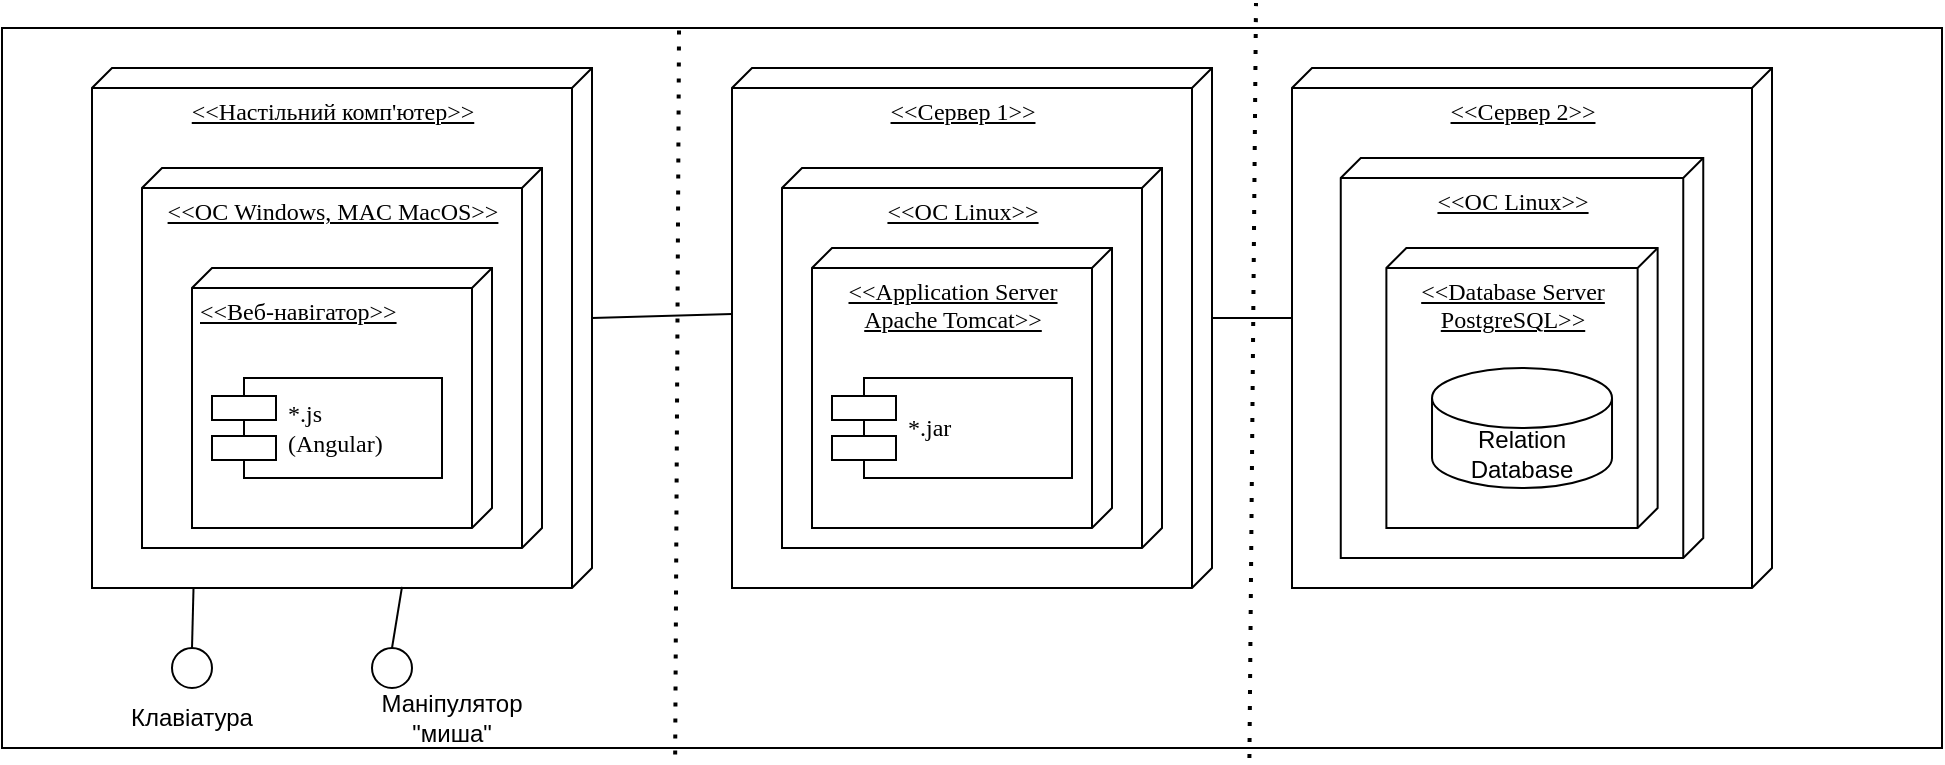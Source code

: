 <mxfile version="22.0.4" type="github">
  <diagram name="Page-1" id="5f0bae14-7c28-e335-631c-24af17079c00">
    <mxGraphModel dx="1014" dy="579" grid="1" gridSize="10" guides="1" tooltips="1" connect="1" arrows="1" fold="1" page="1" pageScale="1" pageWidth="1100" pageHeight="850" background="none" math="0" shadow="0">
      <root>
        <mxCell id="0" />
        <mxCell id="1" parent="0" />
        <mxCell id="G_C1KOOZ0MOqbgJiK-jq-10" value="" style="rounded=0;whiteSpace=wrap;html=1;" vertex="1" parent="1">
          <mxGeometry x="55" y="50" width="970" height="360" as="geometry" />
        </mxCell>
        <mxCell id="39150e848f15840c-1" value="&amp;lt;&amp;lt;Настільний комп&#39;ютер&amp;gt;&amp;gt;" style="verticalAlign=top;align=center;spacingTop=8;spacingLeft=2;spacingRight=12;shape=cube;size=10;direction=south;fontStyle=4;html=1;rounded=0;shadow=0;comic=0;labelBackgroundColor=none;strokeWidth=1;fontFamily=Verdana;fontSize=12" parent="1" vertex="1">
          <mxGeometry x="100" y="70" width="250" height="260" as="geometry" />
        </mxCell>
        <mxCell id="39150e848f15840c-2" value="&amp;lt;&amp;lt;Сервер 1&amp;gt;&amp;gt;" style="verticalAlign=top;align=center;spacingTop=8;spacingLeft=2;spacingRight=12;shape=cube;size=10;direction=south;fontStyle=4;html=1;rounded=0;shadow=0;comic=0;labelBackgroundColor=none;strokeWidth=1;fontFamily=Verdana;fontSize=12" parent="1" vertex="1">
          <mxGeometry x="420" y="70" width="240" height="260" as="geometry" />
        </mxCell>
        <mxCell id="39150e848f15840c-3" value="&amp;lt;&amp;lt;Сервер 2&amp;gt;&amp;gt;" style="verticalAlign=top;align=center;spacingTop=8;spacingLeft=2;spacingRight=12;shape=cube;size=10;direction=south;fontStyle=4;html=1;rounded=0;shadow=0;comic=0;labelBackgroundColor=none;strokeWidth=1;fontFamily=Verdana;fontSize=12" parent="1" vertex="1">
          <mxGeometry x="700" y="70" width="240" height="260" as="geometry" />
        </mxCell>
        <mxCell id="G_C1KOOZ0MOqbgJiK-jq-2" value="&amp;lt;&amp;lt;ОС Windows, MAC MacOS&amp;gt;&amp;gt;" style="verticalAlign=top;align=center;spacingTop=8;spacingLeft=2;spacingRight=12;shape=cube;size=10;direction=south;fontStyle=4;html=1;rounded=0;shadow=0;comic=0;labelBackgroundColor=none;strokeWidth=1;fontFamily=Verdana;fontSize=12" vertex="1" parent="1">
          <mxGeometry x="125" y="120" width="200" height="190" as="geometry" />
        </mxCell>
        <mxCell id="G_C1KOOZ0MOqbgJiK-jq-1" value="&amp;lt;&amp;lt;Веб-навігатор&amp;gt;&amp;gt;" style="verticalAlign=top;align=left;spacingTop=8;spacingLeft=2;spacingRight=12;shape=cube;size=10;direction=south;fontStyle=4;html=1;rounded=0;shadow=0;comic=0;labelBackgroundColor=none;strokeWidth=1;fontFamily=Verdana;fontSize=12" vertex="1" parent="1">
          <mxGeometry x="150" y="170" width="150" height="130" as="geometry" />
        </mxCell>
        <mxCell id="39150e848f15840c-5" value="*.js&lt;br&gt;(Angular)" style="shape=component;align=left;spacingLeft=36;rounded=0;shadow=0;comic=0;labelBackgroundColor=none;strokeWidth=1;fontFamily=Verdana;fontSize=12;html=1;" parent="1" vertex="1">
          <mxGeometry x="160" y="225" width="115" height="50" as="geometry" />
        </mxCell>
        <mxCell id="G_C1KOOZ0MOqbgJiK-jq-3" value="&amp;lt;&amp;lt;ОС Linux&amp;gt;&amp;gt;" style="verticalAlign=top;align=center;spacingTop=8;spacingLeft=2;spacingRight=12;shape=cube;size=10;direction=south;fontStyle=4;html=1;rounded=0;shadow=0;comic=0;labelBackgroundColor=none;strokeWidth=1;fontFamily=Verdana;fontSize=12" vertex="1" parent="1">
          <mxGeometry x="445" y="120" width="190" height="190" as="geometry" />
        </mxCell>
        <mxCell id="G_C1KOOZ0MOqbgJiK-jq-4" value="&amp;lt;&amp;lt;Application Server&lt;br&gt;Apache Tomcat&amp;gt;&amp;gt;" style="verticalAlign=top;align=center;spacingTop=8;spacingLeft=2;spacingRight=12;shape=cube;size=10;direction=south;fontStyle=4;html=1;rounded=0;shadow=0;comic=0;labelBackgroundColor=none;strokeWidth=1;fontFamily=Verdana;fontSize=12" vertex="1" parent="1">
          <mxGeometry x="460" y="160" width="150" height="140" as="geometry" />
        </mxCell>
        <mxCell id="39150e848f15840c-7" value="*.jar" style="shape=component;align=left;spacingLeft=36;rounded=0;shadow=0;comic=0;labelBackgroundColor=none;strokeWidth=1;fontFamily=Verdana;fontSize=12;html=1;" parent="1" vertex="1">
          <mxGeometry x="470" y="225" width="120" height="50" as="geometry" />
        </mxCell>
        <mxCell id="G_C1KOOZ0MOqbgJiK-jq-5" value="&amp;lt;&amp;lt;ОС Linux&amp;gt;&amp;gt;" style="verticalAlign=top;align=center;spacingTop=8;spacingLeft=2;spacingRight=12;shape=cube;size=10;direction=south;fontStyle=4;html=1;rounded=0;shadow=0;comic=0;labelBackgroundColor=none;strokeWidth=1;fontFamily=Verdana;fontSize=12" vertex="1" parent="1">
          <mxGeometry x="724.38" y="115" width="181.25" height="200" as="geometry" />
        </mxCell>
        <mxCell id="G_C1KOOZ0MOqbgJiK-jq-6" value="&amp;lt;&amp;lt;Database Server&lt;br&gt;PostgreSQL&amp;gt;&amp;gt;" style="verticalAlign=top;align=center;spacingTop=8;spacingLeft=2;spacingRight=12;shape=cube;size=10;direction=south;fontStyle=4;html=1;rounded=0;shadow=0;comic=0;labelBackgroundColor=none;strokeWidth=1;fontFamily=Verdana;fontSize=12" vertex="1" parent="1">
          <mxGeometry x="747.19" y="160" width="135.63" height="140" as="geometry" />
        </mxCell>
        <mxCell id="G_C1KOOZ0MOqbgJiK-jq-12" value="" style="endArrow=none;dashed=1;html=1;dashPattern=1 3;strokeWidth=2;rounded=0;exitX=0.347;exitY=1.009;exitDx=0;exitDy=0;exitPerimeter=0;entryX=0.349;entryY=-0.007;entryDx=0;entryDy=0;entryPerimeter=0;" edge="1" parent="1" source="G_C1KOOZ0MOqbgJiK-jq-10" target="G_C1KOOZ0MOqbgJiK-jq-10">
          <mxGeometry width="50" height="50" relative="1" as="geometry">
            <mxPoint x="490" y="260" as="sourcePoint" />
            <mxPoint x="540" y="210" as="targetPoint" />
          </mxGeometry>
        </mxCell>
        <mxCell id="G_C1KOOZ0MOqbgJiK-jq-13" value="" style="endArrow=none;dashed=1;html=1;dashPattern=1 3;strokeWidth=2;rounded=0;exitX=0.643;exitY=1.014;exitDx=0;exitDy=0;exitPerimeter=0;entryX=0.349;entryY=-0.007;entryDx=0;entryDy=0;entryPerimeter=0;" edge="1" parent="1" source="G_C1KOOZ0MOqbgJiK-jq-10">
          <mxGeometry width="50" height="50" relative="1" as="geometry">
            <mxPoint x="680" y="372.5" as="sourcePoint" />
            <mxPoint x="682" y="37.5" as="targetPoint" />
          </mxGeometry>
        </mxCell>
        <mxCell id="G_C1KOOZ0MOqbgJiK-jq-14" value="" style="endArrow=none;html=1;rounded=0;exitX=0;exitY=0;exitDx=125;exitDy=0;exitPerimeter=0;" edge="1" parent="1" source="39150e848f15840c-1">
          <mxGeometry width="50" height="50" relative="1" as="geometry">
            <mxPoint x="490" y="260" as="sourcePoint" />
            <mxPoint x="420" y="193" as="targetPoint" />
            <Array as="points" />
          </mxGeometry>
        </mxCell>
        <mxCell id="G_C1KOOZ0MOqbgJiK-jq-16" value="" style="endArrow=none;html=1;rounded=0;exitX=0;exitY=0;exitDx=125;exitDy=0;exitPerimeter=0;" edge="1" parent="1" source="39150e848f15840c-2">
          <mxGeometry width="50" height="50" relative="1" as="geometry">
            <mxPoint x="500" y="240" as="sourcePoint" />
            <mxPoint x="700" y="195" as="targetPoint" />
          </mxGeometry>
        </mxCell>
        <mxCell id="G_C1KOOZ0MOqbgJiK-jq-17" value="" style="ellipse;whiteSpace=wrap;html=1;aspect=fixed;" vertex="1" parent="1">
          <mxGeometry x="140" y="360" width="20" height="20" as="geometry" />
        </mxCell>
        <mxCell id="G_C1KOOZ0MOqbgJiK-jq-18" value="" style="ellipse;whiteSpace=wrap;html=1;aspect=fixed;" vertex="1" parent="1">
          <mxGeometry x="240" y="360" width="20" height="20" as="geometry" />
        </mxCell>
        <mxCell id="G_C1KOOZ0MOqbgJiK-jq-23" value="" style="endArrow=none;html=1;rounded=0;exitX=0.5;exitY=0;exitDx=0;exitDy=0;entryX=0.998;entryY=0.38;entryDx=0;entryDy=0;entryPerimeter=0;" edge="1" parent="1" source="G_C1KOOZ0MOqbgJiK-jq-18" target="39150e848f15840c-1">
          <mxGeometry width="50" height="50" relative="1" as="geometry">
            <mxPoint x="500" y="240" as="sourcePoint" />
            <mxPoint x="550" y="190" as="targetPoint" />
          </mxGeometry>
        </mxCell>
        <mxCell id="G_C1KOOZ0MOqbgJiK-jq-24" value="" style="endArrow=none;html=1;rounded=0;exitX=0.5;exitY=0;exitDx=0;exitDy=0;entryX=1.001;entryY=0.797;entryDx=0;entryDy=0;entryPerimeter=0;" edge="1" parent="1" source="G_C1KOOZ0MOqbgJiK-jq-17" target="39150e848f15840c-1">
          <mxGeometry width="50" height="50" relative="1" as="geometry">
            <mxPoint x="500" y="240" as="sourcePoint" />
            <mxPoint x="550" y="190" as="targetPoint" />
          </mxGeometry>
        </mxCell>
        <mxCell id="G_C1KOOZ0MOqbgJiK-jq-26" value="Маніпулятор&lt;br&gt;&quot;миша&quot;" style="text;html=1;strokeColor=none;fillColor=none;align=center;verticalAlign=middle;whiteSpace=wrap;rounded=0;" vertex="1" parent="1">
          <mxGeometry x="250" y="380" width="60" height="30" as="geometry" />
        </mxCell>
        <mxCell id="G_C1KOOZ0MOqbgJiK-jq-27" value="Клавіатура" style="text;html=1;strokeColor=none;fillColor=none;align=center;verticalAlign=middle;whiteSpace=wrap;rounded=0;" vertex="1" parent="1">
          <mxGeometry x="120" y="380" width="60" height="30" as="geometry" />
        </mxCell>
        <mxCell id="G_C1KOOZ0MOqbgJiK-jq-29" value="Relation Database" style="shape=cylinder3;whiteSpace=wrap;html=1;boundedLbl=1;backgroundOutline=1;size=15;" vertex="1" parent="1">
          <mxGeometry x="770.01" y="220" width="90" height="60" as="geometry" />
        </mxCell>
      </root>
    </mxGraphModel>
  </diagram>
</mxfile>

